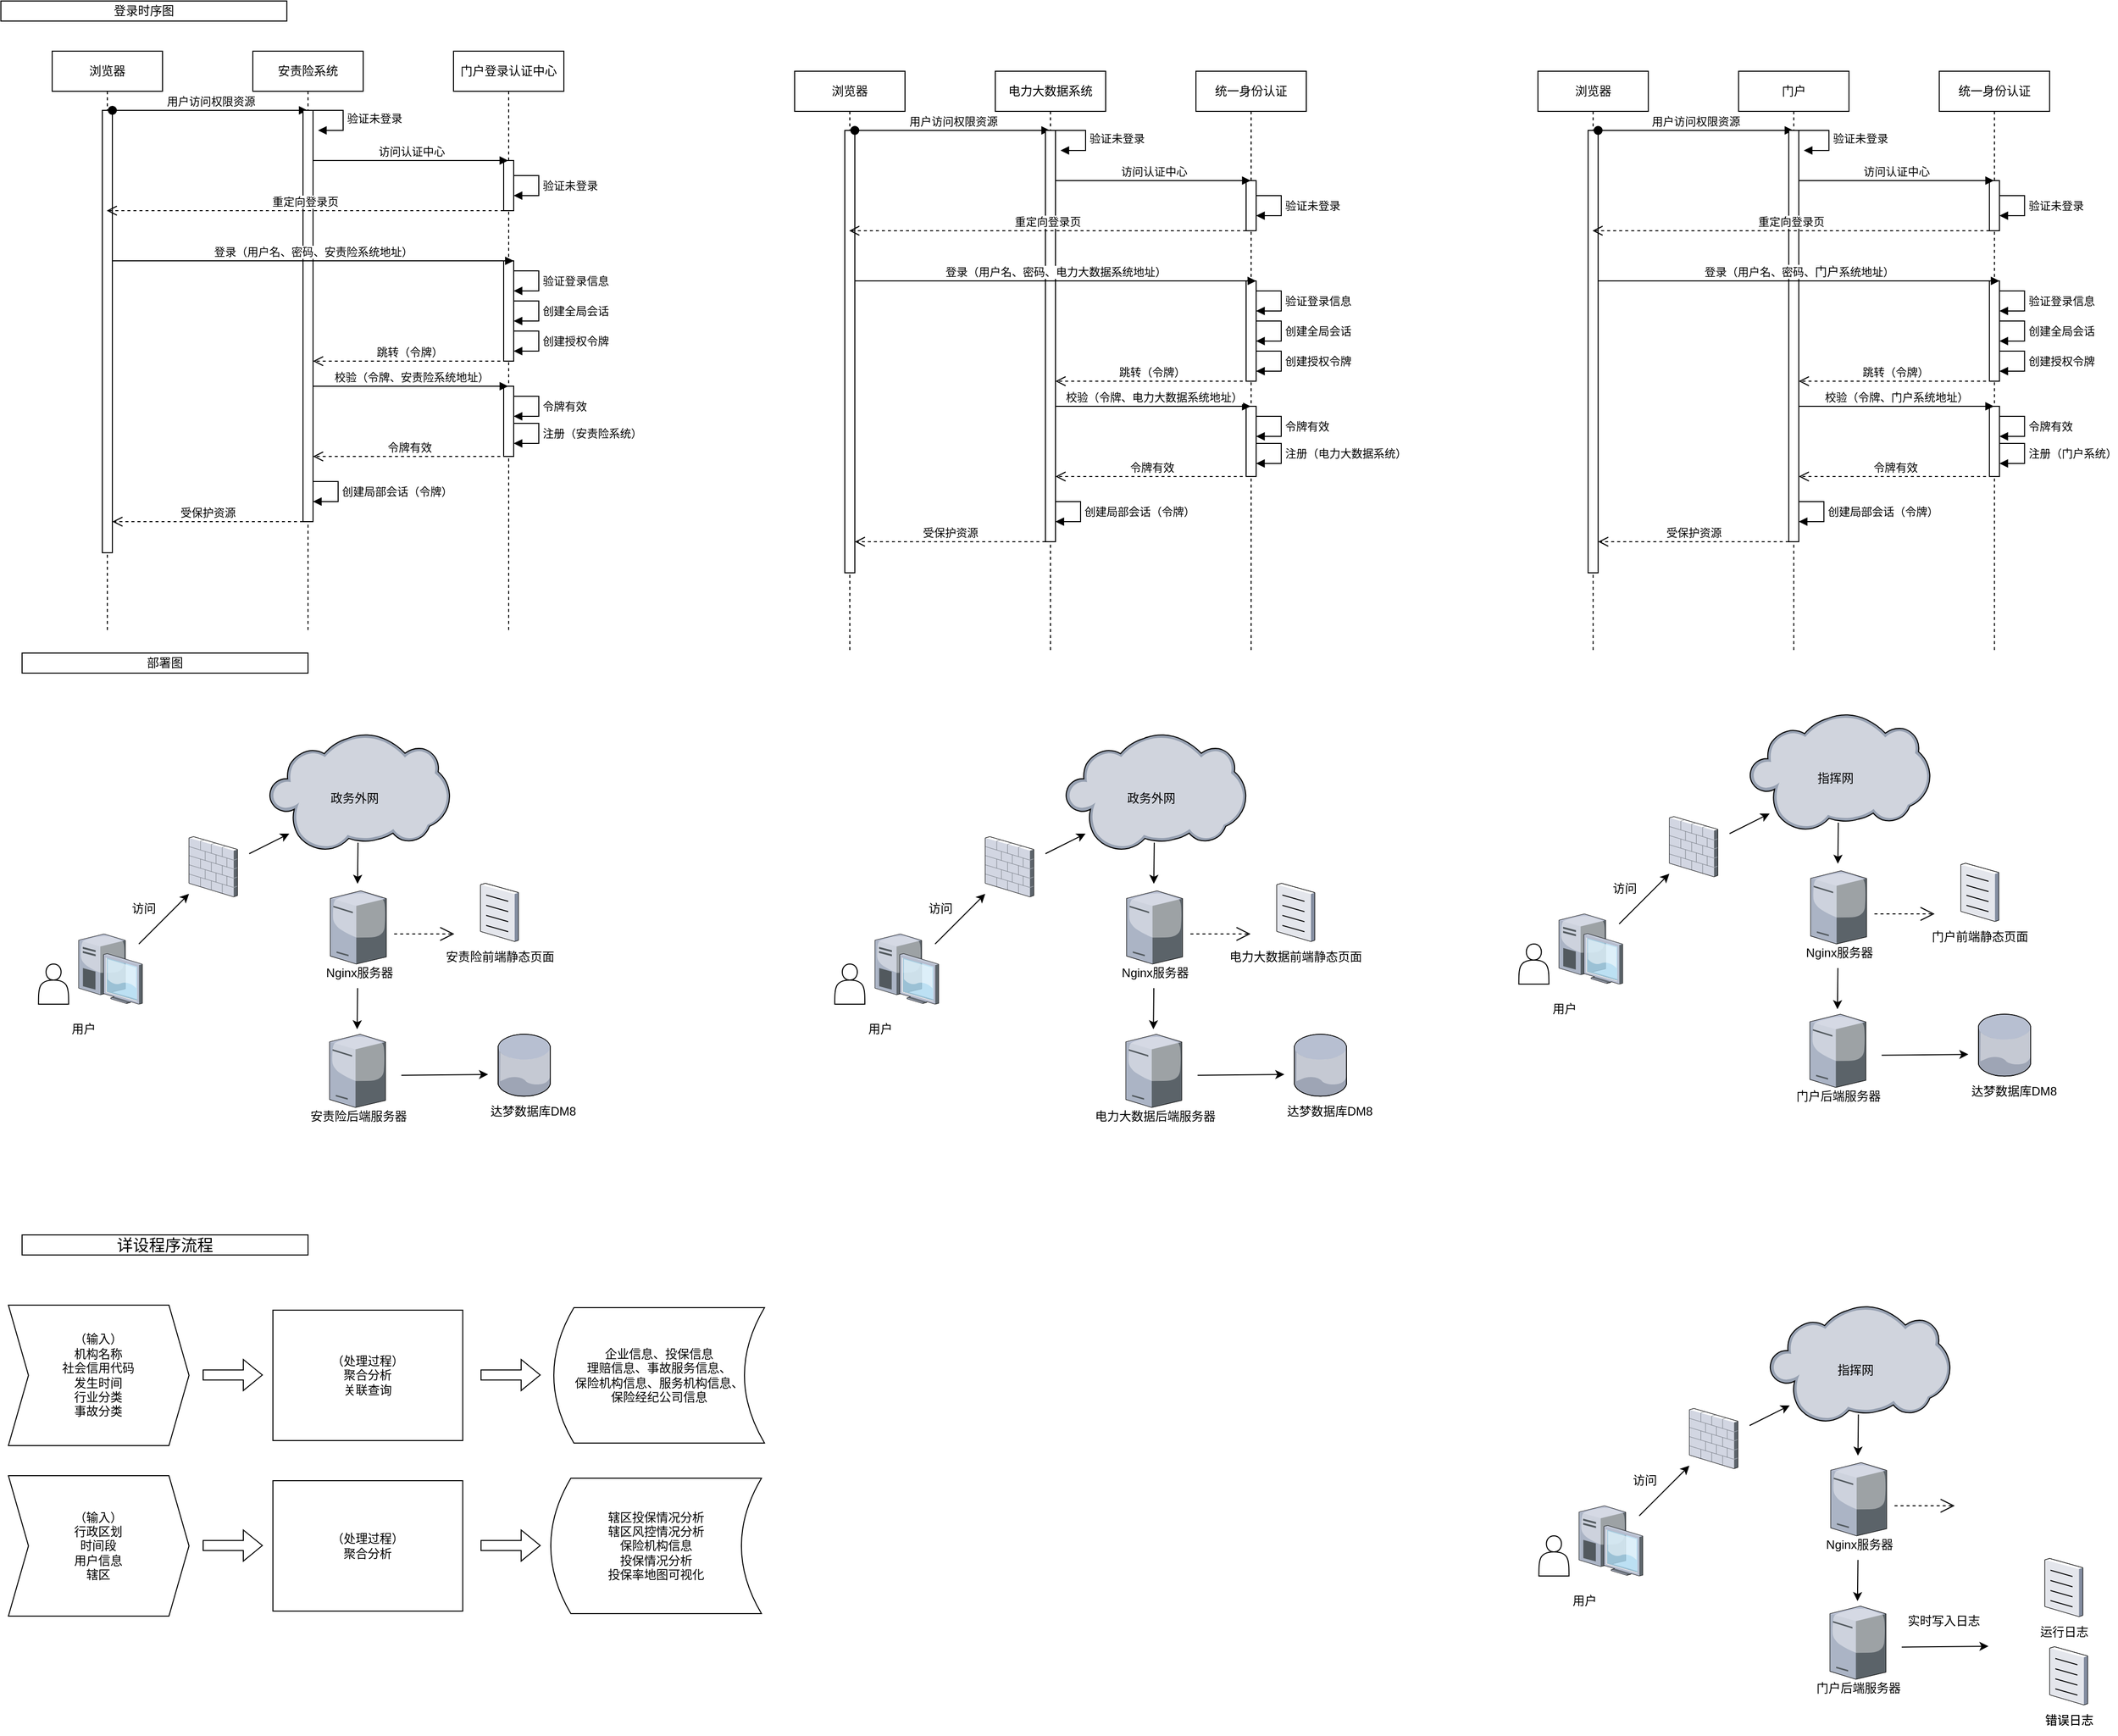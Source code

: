 <mxfile version="20.3.6" type="github">
  <diagram id="iXZ8qJka1d_i8wJ6fiUk" name="第 1 页">
    <mxGraphModel dx="809" dy="458" grid="1" gridSize="10" guides="1" tooltips="1" connect="1" arrows="1" fold="1" page="1" pageScale="1" pageWidth="3300" pageHeight="2339" math="0" shadow="0">
      <root>
        <mxCell id="0" />
        <mxCell id="1" parent="0" />
        <mxCell id="jouf5e_0O64Z1K_9d5no-1" value="浏览器" style="shape=umlLifeline;perimeter=lifelinePerimeter;whiteSpace=wrap;html=1;container=1;collapsible=0;recursiveResize=0;outlineConnect=0;" parent="1" vertex="1">
          <mxGeometry x="80" y="70" width="110" height="580" as="geometry" />
        </mxCell>
        <mxCell id="jouf5e_0O64Z1K_9d5no-4" value="" style="html=1;points=[];perimeter=orthogonalPerimeter;" parent="jouf5e_0O64Z1K_9d5no-1" vertex="1">
          <mxGeometry x="50" y="59" width="10" height="441" as="geometry" />
        </mxCell>
        <mxCell id="jouf5e_0O64Z1K_9d5no-5" value="用户访问权限资源" style="html=1;verticalAlign=bottom;startArrow=oval;startFill=1;endArrow=block;startSize=8;rounded=0;" parent="jouf5e_0O64Z1K_9d5no-1" edge="1">
          <mxGeometry width="60" relative="1" as="geometry">
            <mxPoint x="60" y="59" as="sourcePoint" />
            <mxPoint x="254.5" y="59" as="targetPoint" />
          </mxGeometry>
        </mxCell>
        <mxCell id="jouf5e_0O64Z1K_9d5no-3" value="门户登录认证中心" style="shape=umlLifeline;perimeter=lifelinePerimeter;whiteSpace=wrap;html=1;container=1;collapsible=0;recursiveResize=0;outlineConnect=0;" parent="1" vertex="1">
          <mxGeometry x="480" y="70" width="110" height="580" as="geometry" />
        </mxCell>
        <mxCell id="pAan9704VEjPBcL9PNMM-5" value="" style="html=1;points=[];perimeter=orthogonalPerimeter;" parent="jouf5e_0O64Z1K_9d5no-3" vertex="1">
          <mxGeometry x="50" y="109" width="10" height="50" as="geometry" />
        </mxCell>
        <mxCell id="pAan9704VEjPBcL9PNMM-6" value="验证未登录" style="edgeStyle=orthogonalEdgeStyle;html=1;align=left;spacingLeft=2;endArrow=block;rounded=0;entryX=1;entryY=0;" parent="jouf5e_0O64Z1K_9d5no-3" edge="1">
          <mxGeometry relative="1" as="geometry">
            <mxPoint x="60" y="124" as="sourcePoint" />
            <Array as="points">
              <mxPoint x="85" y="124" />
            </Array>
            <mxPoint x="60" y="144" as="targetPoint" />
          </mxGeometry>
        </mxCell>
        <mxCell id="pAan9704VEjPBcL9PNMM-8" value="" style="html=1;points=[];perimeter=orthogonalPerimeter;" parent="jouf5e_0O64Z1K_9d5no-3" vertex="1">
          <mxGeometry x="50" y="209" width="10" height="100" as="geometry" />
        </mxCell>
        <mxCell id="pAan9704VEjPBcL9PNMM-14" value="验证登录信息" style="edgeStyle=orthogonalEdgeStyle;html=1;align=left;spacingLeft=2;endArrow=block;rounded=0;entryX=1;entryY=0;" parent="jouf5e_0O64Z1K_9d5no-3" edge="1">
          <mxGeometry relative="1" as="geometry">
            <mxPoint x="60" y="219" as="sourcePoint" />
            <Array as="points">
              <mxPoint x="85" y="219" />
            </Array>
            <mxPoint x="60" y="239" as="targetPoint" />
          </mxGeometry>
        </mxCell>
        <mxCell id="pAan9704VEjPBcL9PNMM-15" value="创建全局会话" style="edgeStyle=orthogonalEdgeStyle;html=1;align=left;spacingLeft=2;endArrow=block;rounded=0;entryX=1;entryY=0;" parent="jouf5e_0O64Z1K_9d5no-3" edge="1">
          <mxGeometry relative="1" as="geometry">
            <mxPoint x="60" y="249" as="sourcePoint" />
            <Array as="points">
              <mxPoint x="85" y="249" />
            </Array>
            <mxPoint x="60" y="269" as="targetPoint" />
          </mxGeometry>
        </mxCell>
        <mxCell id="pAan9704VEjPBcL9PNMM-16" value="创建授权令牌" style="edgeStyle=orthogonalEdgeStyle;html=1;align=left;spacingLeft=2;endArrow=block;rounded=0;entryX=1;entryY=0;" parent="jouf5e_0O64Z1K_9d5no-3" edge="1">
          <mxGeometry relative="1" as="geometry">
            <mxPoint x="60" y="279" as="sourcePoint" />
            <Array as="points">
              <mxPoint x="85" y="279" />
            </Array>
            <mxPoint x="60" y="299" as="targetPoint" />
          </mxGeometry>
        </mxCell>
        <mxCell id="pAan9704VEjPBcL9PNMM-19" value="" style="html=1;points=[];perimeter=orthogonalPerimeter;" parent="jouf5e_0O64Z1K_9d5no-3" vertex="1">
          <mxGeometry x="50" y="334" width="10" height="70" as="geometry" />
        </mxCell>
        <mxCell id="pAan9704VEjPBcL9PNMM-20" value="令牌有效" style="edgeStyle=orthogonalEdgeStyle;html=1;align=left;spacingLeft=2;endArrow=block;rounded=0;entryX=1;entryY=0;" parent="jouf5e_0O64Z1K_9d5no-3" edge="1">
          <mxGeometry relative="1" as="geometry">
            <mxPoint x="60" y="344" as="sourcePoint" />
            <Array as="points">
              <mxPoint x="85" y="344" />
            </Array>
            <mxPoint x="60" y="364" as="targetPoint" />
          </mxGeometry>
        </mxCell>
        <mxCell id="pAan9704VEjPBcL9PNMM-21" value="注册（安责险系统）" style="edgeStyle=orthogonalEdgeStyle;html=1;align=left;spacingLeft=2;endArrow=block;rounded=0;entryX=1;entryY=0;" parent="jouf5e_0O64Z1K_9d5no-3" edge="1">
          <mxGeometry relative="1" as="geometry">
            <mxPoint x="60" y="371" as="sourcePoint" />
            <Array as="points">
              <mxPoint x="85" y="371" />
            </Array>
            <mxPoint x="60" y="391" as="targetPoint" />
          </mxGeometry>
        </mxCell>
        <mxCell id="jouf5e_0O64Z1K_9d5no-2" value="安责险系统" style="shape=umlLifeline;perimeter=lifelinePerimeter;whiteSpace=wrap;html=1;container=1;collapsible=0;recursiveResize=0;outlineConnect=0;" parent="1" vertex="1">
          <mxGeometry x="280" y="70" width="110" height="580" as="geometry" />
        </mxCell>
        <mxCell id="jouf5e_0O64Z1K_9d5no-6" value="" style="html=1;points=[];perimeter=orthogonalPerimeter;" parent="jouf5e_0O64Z1K_9d5no-2" vertex="1">
          <mxGeometry x="50" y="59" width="10" height="410" as="geometry" />
        </mxCell>
        <mxCell id="pAan9704VEjPBcL9PNMM-2" value="验证未登录" style="edgeStyle=orthogonalEdgeStyle;html=1;align=left;spacingLeft=2;endArrow=block;rounded=0;entryX=1;entryY=0;" parent="jouf5e_0O64Z1K_9d5no-2" edge="1">
          <mxGeometry relative="1" as="geometry">
            <mxPoint x="60" y="59" as="sourcePoint" />
            <Array as="points">
              <mxPoint x="90" y="59" />
            </Array>
            <mxPoint x="65" y="79" as="targetPoint" />
          </mxGeometry>
        </mxCell>
        <mxCell id="pAan9704VEjPBcL9PNMM-4" value="访问认证中心" style="html=1;verticalAlign=bottom;endArrow=block;rounded=0;" parent="jouf5e_0O64Z1K_9d5no-2" edge="1">
          <mxGeometry width="80" relative="1" as="geometry">
            <mxPoint x="60" y="109" as="sourcePoint" />
            <mxPoint x="254.5" y="109" as="targetPoint" />
          </mxGeometry>
        </mxCell>
        <mxCell id="pAan9704VEjPBcL9PNMM-23" value="令牌有效" style="html=1;verticalAlign=bottom;endArrow=open;dashed=1;endSize=8;rounded=0;" parent="jouf5e_0O64Z1K_9d5no-2" edge="1">
          <mxGeometry relative="1" as="geometry">
            <mxPoint x="252.67" y="404" as="sourcePoint" />
            <mxPoint x="60" y="404" as="targetPoint" />
          </mxGeometry>
        </mxCell>
        <mxCell id="pAan9704VEjPBcL9PNMM-24" value="创建局部会话（令牌）" style="edgeStyle=orthogonalEdgeStyle;html=1;align=left;spacingLeft=2;endArrow=block;rounded=0;entryX=1;entryY=0;" parent="jouf5e_0O64Z1K_9d5no-2" edge="1">
          <mxGeometry relative="1" as="geometry">
            <mxPoint x="60" y="429" as="sourcePoint" />
            <Array as="points">
              <mxPoint x="85" y="429" />
            </Array>
            <mxPoint x="60" y="449" as="targetPoint" />
          </mxGeometry>
        </mxCell>
        <mxCell id="pAan9704VEjPBcL9PNMM-7" value="重定向登录页" style="html=1;verticalAlign=bottom;endArrow=open;dashed=1;endSize=8;rounded=0;" parent="1" edge="1">
          <mxGeometry relative="1" as="geometry">
            <mxPoint x="530" y="229" as="sourcePoint" />
            <mxPoint x="134.389" y="229" as="targetPoint" />
          </mxGeometry>
        </mxCell>
        <mxCell id="pAan9704VEjPBcL9PNMM-13" value="登录（用户名、密码、安责险系统地址）" style="html=1;verticalAlign=bottom;endArrow=block;rounded=0;" parent="1" edge="1">
          <mxGeometry width="80" relative="1" as="geometry">
            <mxPoint x="140" y="279" as="sourcePoint" />
            <mxPoint x="540" y="279" as="targetPoint" />
          </mxGeometry>
        </mxCell>
        <mxCell id="pAan9704VEjPBcL9PNMM-17" value="跳转（令牌）" style="html=1;verticalAlign=bottom;endArrow=open;dashed=1;endSize=8;rounded=0;" parent="1" edge="1">
          <mxGeometry relative="1" as="geometry">
            <mxPoint x="532.67" y="379" as="sourcePoint" />
            <mxPoint x="340" y="379" as="targetPoint" />
          </mxGeometry>
        </mxCell>
        <mxCell id="pAan9704VEjPBcL9PNMM-18" value="校验（令牌、安责险系统地址）" style="html=1;verticalAlign=bottom;endArrow=block;rounded=0;" parent="1" edge="1">
          <mxGeometry width="80" relative="1" as="geometry">
            <mxPoint x="340" y="404" as="sourcePoint" />
            <mxPoint x="534.5" y="404" as="targetPoint" />
          </mxGeometry>
        </mxCell>
        <mxCell id="pAan9704VEjPBcL9PNMM-27" value="受保护资源" style="html=1;verticalAlign=bottom;endArrow=open;dashed=1;endSize=8;rounded=0;" parent="1" edge="1">
          <mxGeometry relative="1" as="geometry">
            <mxPoint x="330" y="539" as="sourcePoint" />
            <mxPoint x="140" y="539" as="targetPoint" />
          </mxGeometry>
        </mxCell>
        <mxCell id="pAan9704VEjPBcL9PNMM-29" value="" style="shape=actor;whiteSpace=wrap;html=1;" parent="1" vertex="1">
          <mxGeometry x="66.38" y="980" width="30" height="40" as="geometry" />
        </mxCell>
        <mxCell id="pAan9704VEjPBcL9PNMM-33" value="" style="verticalLabelPosition=bottom;sketch=0;aspect=fixed;html=1;verticalAlign=top;strokeColor=none;align=center;outlineConnect=0;shape=mxgraph.citrix.cloud;" parent="1" vertex="1">
          <mxGeometry x="296.38" y="750" width="180" height="117.47" as="geometry" />
        </mxCell>
        <mxCell id="pAan9704VEjPBcL9PNMM-34" value="" style="verticalLabelPosition=bottom;sketch=0;aspect=fixed;html=1;verticalAlign=top;strokeColor=none;align=center;outlineConnect=0;shape=mxgraph.citrix.firewall;" parent="1" vertex="1">
          <mxGeometry x="216.38" y="853" width="48.39" height="60" as="geometry" />
        </mxCell>
        <mxCell id="pAan9704VEjPBcL9PNMM-36" value="" style="endArrow=classic;html=1;rounded=0;" parent="1" edge="1">
          <mxGeometry width="50" height="50" relative="1" as="geometry">
            <mxPoint x="166.38" y="960" as="sourcePoint" />
            <mxPoint x="216.38" y="910" as="targetPoint" />
          </mxGeometry>
        </mxCell>
        <mxCell id="pAan9704VEjPBcL9PNMM-38" value="" style="endArrow=classic;html=1;rounded=0;" parent="1" edge="1">
          <mxGeometry width="50" height="50" relative="1" as="geometry">
            <mxPoint x="276.38" y="870" as="sourcePoint" />
            <mxPoint x="316.38" y="850" as="targetPoint" />
          </mxGeometry>
        </mxCell>
        <mxCell id="pAan9704VEjPBcL9PNMM-39" value="访问" style="text;html=1;resizable=0;autosize=1;align=center;verticalAlign=middle;points=[];fillColor=none;strokeColor=none;rounded=0;" parent="1" vertex="1">
          <mxGeometry x="146.38" y="910" width="50" height="30" as="geometry" />
        </mxCell>
        <mxCell id="pAan9704VEjPBcL9PNMM-40" value="用户" style="text;html=1;resizable=0;autosize=1;align=center;verticalAlign=middle;points=[];fillColor=none;strokeColor=none;rounded=0;" parent="1" vertex="1">
          <mxGeometry x="86.38" y="1030" width="50" height="30" as="geometry" />
        </mxCell>
        <mxCell id="pAan9704VEjPBcL9PNMM-41" value="政务外网" style="text;html=1;resizable=0;autosize=1;align=center;verticalAlign=middle;points=[];fillColor=none;strokeColor=none;rounded=0;" parent="1" vertex="1">
          <mxGeometry x="346.38" y="800" width="70" height="30" as="geometry" />
        </mxCell>
        <mxCell id="pAan9704VEjPBcL9PNMM-42" value="" style="verticalLabelPosition=bottom;sketch=0;aspect=fixed;html=1;verticalAlign=top;strokeColor=none;align=center;outlineConnect=0;shape=mxgraph.citrix.license_server;" parent="1" vertex="1">
          <mxGeometry x="357.23" y="907" width="55.82" height="73" as="geometry" />
        </mxCell>
        <mxCell id="pAan9704VEjPBcL9PNMM-43" value="" style="verticalLabelPosition=bottom;sketch=0;aspect=fixed;html=1;verticalAlign=top;strokeColor=none;align=center;outlineConnect=0;shape=mxgraph.citrix.desktop;" parent="1" vertex="1">
          <mxGeometry x="106.38" y="950" width="63.57" height="70" as="geometry" />
        </mxCell>
        <mxCell id="pAan9704VEjPBcL9PNMM-44" value="" style="endArrow=classic;html=1;rounded=0;" parent="1" edge="1">
          <mxGeometry width="50" height="50" relative="1" as="geometry">
            <mxPoint x="384.82" y="859" as="sourcePoint" />
            <mxPoint x="384.38" y="900" as="targetPoint" />
          </mxGeometry>
        </mxCell>
        <mxCell id="pAan9704VEjPBcL9PNMM-45" value="Nginx服务器" style="text;html=1;resizable=0;autosize=1;align=center;verticalAlign=middle;points=[];fillColor=none;strokeColor=none;rounded=0;" parent="1" vertex="1">
          <mxGeometry x="340.76" y="974" width="90" height="30" as="geometry" />
        </mxCell>
        <mxCell id="pAan9704VEjPBcL9PNMM-47" value="" style="verticalLabelPosition=bottom;sketch=0;aspect=fixed;html=1;verticalAlign=top;strokeColor=none;align=center;outlineConnect=0;shape=mxgraph.citrix.license_server;" parent="1" vertex="1">
          <mxGeometry x="356.47" y="1050" width="55.82" height="73" as="geometry" />
        </mxCell>
        <mxCell id="pAan9704VEjPBcL9PNMM-48" value="安责险后端服务器" style="text;html=1;resizable=0;autosize=1;align=center;verticalAlign=middle;points=[];fillColor=none;strokeColor=none;rounded=0;" parent="1" vertex="1">
          <mxGeometry x="325" y="1117" width="120" height="30" as="geometry" />
        </mxCell>
        <mxCell id="pAan9704VEjPBcL9PNMM-49" value="" style="verticalLabelPosition=bottom;sketch=0;aspect=fixed;html=1;verticalAlign=top;strokeColor=none;align=center;outlineConnect=0;shape=mxgraph.citrix.database;" parent="1" vertex="1">
          <mxGeometry x="524.47" y="1050" width="52.5" height="61.76" as="geometry" />
        </mxCell>
        <mxCell id="pAan9704VEjPBcL9PNMM-50" value="达梦数据库DM8" style="text;html=1;resizable=0;autosize=1;align=center;verticalAlign=middle;points=[];fillColor=none;strokeColor=none;rounded=0;" parent="1" vertex="1">
          <mxGeometry x="504.47" y="1111.76" width="110" height="30" as="geometry" />
        </mxCell>
        <mxCell id="pAan9704VEjPBcL9PNMM-51" value="" style="endArrow=classic;html=1;rounded=0;" parent="1" edge="1">
          <mxGeometry width="50" height="50" relative="1" as="geometry">
            <mxPoint x="428" y="1090.88" as="sourcePoint" />
            <mxPoint x="514.47" y="1090" as="targetPoint" />
          </mxGeometry>
        </mxCell>
        <mxCell id="pAan9704VEjPBcL9PNMM-52" value="" style="verticalLabelPosition=bottom;sketch=0;aspect=fixed;html=1;verticalAlign=top;strokeColor=none;align=center;outlineConnect=0;shape=mxgraph.citrix.document;" parent="1" vertex="1">
          <mxGeometry x="506.92" y="899.5" width="37.86" height="58" as="geometry" />
        </mxCell>
        <mxCell id="pAan9704VEjPBcL9PNMM-53" value="安责险前端静态页面" style="text;html=1;resizable=0;autosize=1;align=center;verticalAlign=middle;points=[];fillColor=none;strokeColor=none;rounded=0;" parent="1" vertex="1">
          <mxGeometry x="460.85" y="957.5" width="130" height="30" as="geometry" />
        </mxCell>
        <mxCell id="pAan9704VEjPBcL9PNMM-54" value="" style="endArrow=open;endSize=12;dashed=1;html=1;rounded=0;" parent="1" edge="1">
          <mxGeometry width="160" relative="1" as="geometry">
            <mxPoint x="420.85" y="950" as="sourcePoint" />
            <mxPoint x="480.85" y="950" as="targetPoint" />
            <Array as="points">
              <mxPoint x="460.85" y="950" />
            </Array>
          </mxGeometry>
        </mxCell>
        <mxCell id="pAan9704VEjPBcL9PNMM-55" value="" style="endArrow=classic;html=1;rounded=0;" parent="1" edge="1">
          <mxGeometry width="50" height="50" relative="1" as="geometry">
            <mxPoint x="384.4" y="1004" as="sourcePoint" />
            <mxPoint x="383.96" y="1045" as="targetPoint" />
          </mxGeometry>
        </mxCell>
        <mxCell id="5VUR4jvpd3xTprFxyKOf-1" value="浏览器" style="shape=umlLifeline;perimeter=lifelinePerimeter;whiteSpace=wrap;html=1;container=1;collapsible=0;recursiveResize=0;outlineConnect=0;" parent="1" vertex="1">
          <mxGeometry x="820" y="90" width="110" height="580" as="geometry" />
        </mxCell>
        <mxCell id="5VUR4jvpd3xTprFxyKOf-2" value="" style="html=1;points=[];perimeter=orthogonalPerimeter;" parent="5VUR4jvpd3xTprFxyKOf-1" vertex="1">
          <mxGeometry x="50" y="59" width="10" height="441" as="geometry" />
        </mxCell>
        <mxCell id="5VUR4jvpd3xTprFxyKOf-3" value="用户访问权限资源" style="html=1;verticalAlign=bottom;startArrow=oval;startFill=1;endArrow=block;startSize=8;rounded=0;" parent="5VUR4jvpd3xTprFxyKOf-1" edge="1">
          <mxGeometry width="60" relative="1" as="geometry">
            <mxPoint x="60" y="59" as="sourcePoint" />
            <mxPoint x="254.5" y="59" as="targetPoint" />
          </mxGeometry>
        </mxCell>
        <mxCell id="5VUR4jvpd3xTprFxyKOf-4" value="统一身份认证" style="shape=umlLifeline;perimeter=lifelinePerimeter;whiteSpace=wrap;html=1;container=1;collapsible=0;recursiveResize=0;outlineConnect=0;" parent="1" vertex="1">
          <mxGeometry x="1220" y="90" width="110" height="580" as="geometry" />
        </mxCell>
        <mxCell id="5VUR4jvpd3xTprFxyKOf-5" value="" style="html=1;points=[];perimeter=orthogonalPerimeter;" parent="5VUR4jvpd3xTprFxyKOf-4" vertex="1">
          <mxGeometry x="50" y="109" width="10" height="50" as="geometry" />
        </mxCell>
        <mxCell id="5VUR4jvpd3xTprFxyKOf-6" value="验证未登录" style="edgeStyle=orthogonalEdgeStyle;html=1;align=left;spacingLeft=2;endArrow=block;rounded=0;entryX=1;entryY=0;" parent="5VUR4jvpd3xTprFxyKOf-4" edge="1">
          <mxGeometry relative="1" as="geometry">
            <mxPoint x="60" y="124" as="sourcePoint" />
            <Array as="points">
              <mxPoint x="85" y="124" />
            </Array>
            <mxPoint x="60" y="144" as="targetPoint" />
          </mxGeometry>
        </mxCell>
        <mxCell id="5VUR4jvpd3xTprFxyKOf-7" value="" style="html=1;points=[];perimeter=orthogonalPerimeter;" parent="5VUR4jvpd3xTprFxyKOf-4" vertex="1">
          <mxGeometry x="50" y="209" width="10" height="100" as="geometry" />
        </mxCell>
        <mxCell id="5VUR4jvpd3xTprFxyKOf-8" value="验证登录信息" style="edgeStyle=orthogonalEdgeStyle;html=1;align=left;spacingLeft=2;endArrow=block;rounded=0;entryX=1;entryY=0;" parent="5VUR4jvpd3xTprFxyKOf-4" edge="1">
          <mxGeometry relative="1" as="geometry">
            <mxPoint x="60" y="219" as="sourcePoint" />
            <Array as="points">
              <mxPoint x="85" y="219" />
            </Array>
            <mxPoint x="60" y="239" as="targetPoint" />
          </mxGeometry>
        </mxCell>
        <mxCell id="5VUR4jvpd3xTprFxyKOf-9" value="创建全局会话" style="edgeStyle=orthogonalEdgeStyle;html=1;align=left;spacingLeft=2;endArrow=block;rounded=0;entryX=1;entryY=0;" parent="5VUR4jvpd3xTprFxyKOf-4" edge="1">
          <mxGeometry relative="1" as="geometry">
            <mxPoint x="60" y="249" as="sourcePoint" />
            <Array as="points">
              <mxPoint x="85" y="249" />
            </Array>
            <mxPoint x="60" y="269" as="targetPoint" />
          </mxGeometry>
        </mxCell>
        <mxCell id="5VUR4jvpd3xTprFxyKOf-10" value="创建授权令牌" style="edgeStyle=orthogonalEdgeStyle;html=1;align=left;spacingLeft=2;endArrow=block;rounded=0;entryX=1;entryY=0;" parent="5VUR4jvpd3xTprFxyKOf-4" edge="1">
          <mxGeometry relative="1" as="geometry">
            <mxPoint x="60" y="279" as="sourcePoint" />
            <Array as="points">
              <mxPoint x="85" y="279" />
            </Array>
            <mxPoint x="60" y="299" as="targetPoint" />
          </mxGeometry>
        </mxCell>
        <mxCell id="5VUR4jvpd3xTprFxyKOf-11" value="" style="html=1;points=[];perimeter=orthogonalPerimeter;" parent="5VUR4jvpd3xTprFxyKOf-4" vertex="1">
          <mxGeometry x="50" y="334" width="10" height="70" as="geometry" />
        </mxCell>
        <mxCell id="5VUR4jvpd3xTprFxyKOf-12" value="令牌有效" style="edgeStyle=orthogonalEdgeStyle;html=1;align=left;spacingLeft=2;endArrow=block;rounded=0;entryX=1;entryY=0;" parent="5VUR4jvpd3xTprFxyKOf-4" edge="1">
          <mxGeometry relative="1" as="geometry">
            <mxPoint x="60" y="344" as="sourcePoint" />
            <Array as="points">
              <mxPoint x="85" y="344" />
            </Array>
            <mxPoint x="60" y="364" as="targetPoint" />
          </mxGeometry>
        </mxCell>
        <mxCell id="5VUR4jvpd3xTprFxyKOf-13" value="注册（电力大数据系统）" style="edgeStyle=orthogonalEdgeStyle;html=1;align=left;spacingLeft=2;endArrow=block;rounded=0;entryX=1;entryY=0;" parent="5VUR4jvpd3xTprFxyKOf-4" edge="1">
          <mxGeometry relative="1" as="geometry">
            <mxPoint x="60" y="371" as="sourcePoint" />
            <Array as="points">
              <mxPoint x="85" y="371" />
            </Array>
            <mxPoint x="60" y="391" as="targetPoint" />
          </mxGeometry>
        </mxCell>
        <mxCell id="5VUR4jvpd3xTprFxyKOf-14" value="电力大数据系统" style="shape=umlLifeline;perimeter=lifelinePerimeter;whiteSpace=wrap;html=1;container=1;collapsible=0;recursiveResize=0;outlineConnect=0;" parent="1" vertex="1">
          <mxGeometry x="1020" y="90" width="110" height="580" as="geometry" />
        </mxCell>
        <mxCell id="5VUR4jvpd3xTprFxyKOf-15" value="" style="html=1;points=[];perimeter=orthogonalPerimeter;" parent="5VUR4jvpd3xTprFxyKOf-14" vertex="1">
          <mxGeometry x="50" y="59" width="10" height="410" as="geometry" />
        </mxCell>
        <mxCell id="5VUR4jvpd3xTprFxyKOf-16" value="验证未登录" style="edgeStyle=orthogonalEdgeStyle;html=1;align=left;spacingLeft=2;endArrow=block;rounded=0;entryX=1;entryY=0;" parent="5VUR4jvpd3xTprFxyKOf-14" edge="1">
          <mxGeometry relative="1" as="geometry">
            <mxPoint x="60" y="59" as="sourcePoint" />
            <Array as="points">
              <mxPoint x="90" y="59" />
            </Array>
            <mxPoint x="65" y="79" as="targetPoint" />
          </mxGeometry>
        </mxCell>
        <mxCell id="5VUR4jvpd3xTprFxyKOf-17" value="访问认证中心" style="html=1;verticalAlign=bottom;endArrow=block;rounded=0;" parent="5VUR4jvpd3xTprFxyKOf-14" edge="1">
          <mxGeometry width="80" relative="1" as="geometry">
            <mxPoint x="60" y="109" as="sourcePoint" />
            <mxPoint x="254.5" y="109" as="targetPoint" />
          </mxGeometry>
        </mxCell>
        <mxCell id="5VUR4jvpd3xTprFxyKOf-18" value="令牌有效" style="html=1;verticalAlign=bottom;endArrow=open;dashed=1;endSize=8;rounded=0;" parent="5VUR4jvpd3xTprFxyKOf-14" edge="1">
          <mxGeometry relative="1" as="geometry">
            <mxPoint x="252.67" y="404" as="sourcePoint" />
            <mxPoint x="60" y="404" as="targetPoint" />
          </mxGeometry>
        </mxCell>
        <mxCell id="5VUR4jvpd3xTprFxyKOf-19" value="创建局部会话（令牌）" style="edgeStyle=orthogonalEdgeStyle;html=1;align=left;spacingLeft=2;endArrow=block;rounded=0;entryX=1;entryY=0;" parent="5VUR4jvpd3xTprFxyKOf-14" edge="1">
          <mxGeometry relative="1" as="geometry">
            <mxPoint x="60" y="429" as="sourcePoint" />
            <Array as="points">
              <mxPoint x="85" y="429" />
            </Array>
            <mxPoint x="60" y="449" as="targetPoint" />
          </mxGeometry>
        </mxCell>
        <mxCell id="5VUR4jvpd3xTprFxyKOf-20" value="重定向登录页" style="html=1;verticalAlign=bottom;endArrow=open;dashed=1;endSize=8;rounded=0;" parent="1" edge="1">
          <mxGeometry relative="1" as="geometry">
            <mxPoint x="1270" y="249" as="sourcePoint" />
            <mxPoint x="874.389" y="249" as="targetPoint" />
          </mxGeometry>
        </mxCell>
        <mxCell id="5VUR4jvpd3xTprFxyKOf-21" value="登录（用户名、密码、电力大数据系统地址）" style="html=1;verticalAlign=bottom;endArrow=block;rounded=0;" parent="1" edge="1">
          <mxGeometry width="80" relative="1" as="geometry">
            <mxPoint x="880" y="299" as="sourcePoint" />
            <mxPoint x="1280" y="299" as="targetPoint" />
          </mxGeometry>
        </mxCell>
        <mxCell id="5VUR4jvpd3xTprFxyKOf-22" value="跳转（令牌）" style="html=1;verticalAlign=bottom;endArrow=open;dashed=1;endSize=8;rounded=0;" parent="1" edge="1">
          <mxGeometry relative="1" as="geometry">
            <mxPoint x="1272.67" y="399" as="sourcePoint" />
            <mxPoint x="1080" y="399" as="targetPoint" />
          </mxGeometry>
        </mxCell>
        <mxCell id="5VUR4jvpd3xTprFxyKOf-23" value="校验（令牌、电力大数据系统地址）" style="html=1;verticalAlign=bottom;endArrow=block;rounded=0;" parent="1" edge="1">
          <mxGeometry width="80" relative="1" as="geometry">
            <mxPoint x="1080" y="424" as="sourcePoint" />
            <mxPoint x="1274.5" y="424" as="targetPoint" />
          </mxGeometry>
        </mxCell>
        <mxCell id="5VUR4jvpd3xTprFxyKOf-24" value="受保护资源" style="html=1;verticalAlign=bottom;endArrow=open;dashed=1;endSize=8;rounded=0;" parent="1" edge="1">
          <mxGeometry relative="1" as="geometry">
            <mxPoint x="1070" y="559" as="sourcePoint" />
            <mxPoint x="880" y="559" as="targetPoint" />
          </mxGeometry>
        </mxCell>
        <mxCell id="5VUR4jvpd3xTprFxyKOf-25" value="" style="shape=actor;whiteSpace=wrap;html=1;" parent="1" vertex="1">
          <mxGeometry x="860" y="980" width="30" height="40" as="geometry" />
        </mxCell>
        <mxCell id="5VUR4jvpd3xTprFxyKOf-26" value="" style="verticalLabelPosition=bottom;sketch=0;aspect=fixed;html=1;verticalAlign=top;strokeColor=none;align=center;outlineConnect=0;shape=mxgraph.citrix.cloud;" parent="1" vertex="1">
          <mxGeometry x="1090" y="750" width="180" height="117.47" as="geometry" />
        </mxCell>
        <mxCell id="5VUR4jvpd3xTprFxyKOf-27" value="" style="verticalLabelPosition=bottom;sketch=0;aspect=fixed;html=1;verticalAlign=top;strokeColor=none;align=center;outlineConnect=0;shape=mxgraph.citrix.firewall;" parent="1" vertex="1">
          <mxGeometry x="1010" y="853" width="48.39" height="60" as="geometry" />
        </mxCell>
        <mxCell id="5VUR4jvpd3xTprFxyKOf-28" value="" style="endArrow=classic;html=1;rounded=0;" parent="1" edge="1">
          <mxGeometry width="50" height="50" relative="1" as="geometry">
            <mxPoint x="960.0" y="960" as="sourcePoint" />
            <mxPoint x="1010.0" y="910" as="targetPoint" />
          </mxGeometry>
        </mxCell>
        <mxCell id="5VUR4jvpd3xTprFxyKOf-29" value="" style="endArrow=classic;html=1;rounded=0;" parent="1" edge="1">
          <mxGeometry width="50" height="50" relative="1" as="geometry">
            <mxPoint x="1070" y="870" as="sourcePoint" />
            <mxPoint x="1110" y="850" as="targetPoint" />
          </mxGeometry>
        </mxCell>
        <mxCell id="5VUR4jvpd3xTprFxyKOf-30" value="访问" style="text;html=1;resizable=0;autosize=1;align=center;verticalAlign=middle;points=[];fillColor=none;strokeColor=none;rounded=0;" parent="1" vertex="1">
          <mxGeometry x="940" y="910" width="50" height="30" as="geometry" />
        </mxCell>
        <mxCell id="5VUR4jvpd3xTprFxyKOf-31" value="用户" style="text;html=1;resizable=0;autosize=1;align=center;verticalAlign=middle;points=[];fillColor=none;strokeColor=none;rounded=0;" parent="1" vertex="1">
          <mxGeometry x="880" y="1030" width="50" height="30" as="geometry" />
        </mxCell>
        <mxCell id="5VUR4jvpd3xTprFxyKOf-32" value="政务外网" style="text;html=1;resizable=0;autosize=1;align=center;verticalAlign=middle;points=[];fillColor=none;strokeColor=none;rounded=0;" parent="1" vertex="1">
          <mxGeometry x="1140" y="800" width="70" height="30" as="geometry" />
        </mxCell>
        <mxCell id="5VUR4jvpd3xTprFxyKOf-33" value="" style="verticalLabelPosition=bottom;sketch=0;aspect=fixed;html=1;verticalAlign=top;strokeColor=none;align=center;outlineConnect=0;shape=mxgraph.citrix.license_server;" parent="1" vertex="1">
          <mxGeometry x="1150.85" y="907" width="55.82" height="73" as="geometry" />
        </mxCell>
        <mxCell id="5VUR4jvpd3xTprFxyKOf-34" value="" style="verticalLabelPosition=bottom;sketch=0;aspect=fixed;html=1;verticalAlign=top;strokeColor=none;align=center;outlineConnect=0;shape=mxgraph.citrix.desktop;" parent="1" vertex="1">
          <mxGeometry x="900" y="950" width="63.57" height="70" as="geometry" />
        </mxCell>
        <mxCell id="5VUR4jvpd3xTprFxyKOf-35" value="" style="endArrow=classic;html=1;rounded=0;" parent="1" edge="1">
          <mxGeometry width="50" height="50" relative="1" as="geometry">
            <mxPoint x="1178.44" y="859" as="sourcePoint" />
            <mxPoint x="1178" y="900" as="targetPoint" />
          </mxGeometry>
        </mxCell>
        <mxCell id="5VUR4jvpd3xTprFxyKOf-36" value="Nginx服务器" style="text;html=1;resizable=0;autosize=1;align=center;verticalAlign=middle;points=[];fillColor=none;strokeColor=none;rounded=0;" parent="1" vertex="1">
          <mxGeometry x="1134.38" y="974" width="90" height="30" as="geometry" />
        </mxCell>
        <mxCell id="5VUR4jvpd3xTprFxyKOf-37" value="" style="verticalLabelPosition=bottom;sketch=0;aspect=fixed;html=1;verticalAlign=top;strokeColor=none;align=center;outlineConnect=0;shape=mxgraph.citrix.license_server;" parent="1" vertex="1">
          <mxGeometry x="1150.09" y="1050" width="55.82" height="73" as="geometry" />
        </mxCell>
        <mxCell id="5VUR4jvpd3xTprFxyKOf-38" value="电力大数据后端服务器" style="text;html=1;resizable=0;autosize=1;align=center;verticalAlign=middle;points=[];fillColor=none;strokeColor=none;rounded=0;" parent="1" vertex="1">
          <mxGeometry x="1108.62" y="1117" width="140" height="30" as="geometry" />
        </mxCell>
        <mxCell id="5VUR4jvpd3xTprFxyKOf-39" value="" style="verticalLabelPosition=bottom;sketch=0;aspect=fixed;html=1;verticalAlign=top;strokeColor=none;align=center;outlineConnect=0;shape=mxgraph.citrix.database;" parent="1" vertex="1">
          <mxGeometry x="1318.09" y="1050" width="52.5" height="61.76" as="geometry" />
        </mxCell>
        <mxCell id="5VUR4jvpd3xTprFxyKOf-40" value="达梦数据库DM8" style="text;html=1;resizable=0;autosize=1;align=center;verticalAlign=middle;points=[];fillColor=none;strokeColor=none;rounded=0;" parent="1" vertex="1">
          <mxGeometry x="1298.09" y="1111.76" width="110" height="30" as="geometry" />
        </mxCell>
        <mxCell id="5VUR4jvpd3xTprFxyKOf-41" value="" style="endArrow=classic;html=1;rounded=0;" parent="1" edge="1">
          <mxGeometry width="50" height="50" relative="1" as="geometry">
            <mxPoint x="1221.62" y="1090.88" as="sourcePoint" />
            <mxPoint x="1308.09" y="1090" as="targetPoint" />
          </mxGeometry>
        </mxCell>
        <mxCell id="5VUR4jvpd3xTprFxyKOf-42" value="" style="verticalLabelPosition=bottom;sketch=0;aspect=fixed;html=1;verticalAlign=top;strokeColor=none;align=center;outlineConnect=0;shape=mxgraph.citrix.document;" parent="1" vertex="1">
          <mxGeometry x="1300.54" y="899.5" width="37.86" height="58" as="geometry" />
        </mxCell>
        <mxCell id="5VUR4jvpd3xTprFxyKOf-43" value="电力大数据前端静态页面" style="text;html=1;resizable=0;autosize=1;align=center;verticalAlign=middle;points=[];fillColor=none;strokeColor=none;rounded=0;" parent="1" vertex="1">
          <mxGeometry x="1239.47" y="957.5" width="160" height="30" as="geometry" />
        </mxCell>
        <mxCell id="5VUR4jvpd3xTprFxyKOf-44" value="" style="endArrow=open;endSize=12;dashed=1;html=1;rounded=0;" parent="1" edge="1">
          <mxGeometry width="160" relative="1" as="geometry">
            <mxPoint x="1214.47" y="950" as="sourcePoint" />
            <mxPoint x="1274.47" y="950" as="targetPoint" />
            <Array as="points">
              <mxPoint x="1254.47" y="950" />
            </Array>
          </mxGeometry>
        </mxCell>
        <mxCell id="5VUR4jvpd3xTprFxyKOf-45" value="" style="endArrow=classic;html=1;rounded=0;" parent="1" edge="1">
          <mxGeometry width="50" height="50" relative="1" as="geometry">
            <mxPoint x="1178.02" y="1004" as="sourcePoint" />
            <mxPoint x="1177.58" y="1045" as="targetPoint" />
          </mxGeometry>
        </mxCell>
        <mxCell id="5VUR4jvpd3xTprFxyKOf-47" value="（处理过程）&lt;br&gt;聚合分析&lt;br&gt;关联查询" style="rounded=0;whiteSpace=wrap;html=1;" parent="1" vertex="1">
          <mxGeometry x="300" y="1325" width="189.24" height="130" as="geometry" />
        </mxCell>
        <mxCell id="5VUR4jvpd3xTprFxyKOf-48" value="（输入）&lt;br&gt;机构名称&lt;br&gt;社会信用代码&lt;br&gt;发生时间&lt;br&gt;行业分类&lt;br&gt;事故分类" style="shape=step;perimeter=stepPerimeter;whiteSpace=wrap;html=1;fixedSize=1;" parent="1" vertex="1">
          <mxGeometry x="36.38" y="1320" width="180" height="140" as="geometry" />
        </mxCell>
        <mxCell id="5VUR4jvpd3xTprFxyKOf-49" value="" style="shape=flexArrow;endArrow=classic;html=1;rounded=0;" parent="1" edge="1">
          <mxGeometry width="50" height="50" relative="1" as="geometry">
            <mxPoint x="506.92" y="1389.66" as="sourcePoint" />
            <mxPoint x="566.92" y="1389.66" as="targetPoint" />
          </mxGeometry>
        </mxCell>
        <mxCell id="5VUR4jvpd3xTprFxyKOf-50" value="企业信息、投保信息&lt;br&gt;理赔信息、事故服务信息、&lt;br&gt;保险机构信息、服务机构信息、&lt;br&gt;保险经纪公司信息" style="shape=dataStorage;whiteSpace=wrap;html=1;fixedSize=1;" parent="1" vertex="1">
          <mxGeometry x="580" y="1322.5" width="210" height="135" as="geometry" />
        </mxCell>
        <mxCell id="GnOXL0nsnhSy4p_M0rOt-2" value="" style="shape=flexArrow;endArrow=classic;html=1;rounded=0;" parent="1" edge="1">
          <mxGeometry width="50" height="50" relative="1" as="geometry">
            <mxPoint x="230.0" y="1389.66" as="sourcePoint" />
            <mxPoint x="290.0" y="1389.66" as="targetPoint" />
          </mxGeometry>
        </mxCell>
        <mxCell id="GnOXL0nsnhSy4p_M0rOt-3" value="&lt;span style=&quot;font-size:12.0pt;line-height:150%;&lt;br/&gt;font-family:宋体;mso-ascii-font-family:&amp;quot;Times New Roman&amp;quot;;mso-hansi-font-family:&lt;br/&gt;&amp;quot;Times New Roman&amp;quot;;mso-bidi-font-family:&amp;quot;Times New Roman&amp;quot;;mso-font-kerning:1.0pt;&lt;br/&gt;mso-ansi-language:EN-US;mso-fareast-language:ZH-CN;mso-bidi-language:AR-SA&quot;&gt;详设程序流程&lt;/span&gt;" style="rounded=0;whiteSpace=wrap;html=1;" parent="1" vertex="1">
          <mxGeometry x="50" y="1250" width="285" height="20" as="geometry" />
        </mxCell>
        <mxCell id="GnOXL0nsnhSy4p_M0rOt-4" value="&lt;span&gt;部署图&lt;/span&gt;" style="rounded=0;whiteSpace=wrap;html=1;" parent="1" vertex="1">
          <mxGeometry x="50" y="670" width="285" height="20" as="geometry" />
        </mxCell>
        <mxCell id="GnOXL0nsnhSy4p_M0rOt-5" value="登录时序图" style="rounded=0;whiteSpace=wrap;html=1;" parent="1" vertex="1">
          <mxGeometry x="28.88" y="20" width="285" height="20" as="geometry" />
        </mxCell>
        <mxCell id="GnOXL0nsnhSy4p_M0rOt-6" value="（处理过程）&lt;br&gt;聚合分析" style="rounded=0;whiteSpace=wrap;html=1;" parent="1" vertex="1">
          <mxGeometry x="300" y="1495" width="189.24" height="130" as="geometry" />
        </mxCell>
        <mxCell id="GnOXL0nsnhSy4p_M0rOt-7" value="（输入）&lt;br&gt;行政区划&lt;br&gt;时间段&lt;br&gt;用户信息&lt;br&gt;辖区" style="shape=step;perimeter=stepPerimeter;whiteSpace=wrap;html=1;fixedSize=1;" parent="1" vertex="1">
          <mxGeometry x="36.38" y="1490" width="180" height="140" as="geometry" />
        </mxCell>
        <mxCell id="GnOXL0nsnhSy4p_M0rOt-8" value="" style="shape=flexArrow;endArrow=classic;html=1;rounded=0;" parent="1" edge="1">
          <mxGeometry width="50" height="50" relative="1" as="geometry">
            <mxPoint x="506.92" y="1559.66" as="sourcePoint" />
            <mxPoint x="566.92" y="1559.66" as="targetPoint" />
          </mxGeometry>
        </mxCell>
        <mxCell id="GnOXL0nsnhSy4p_M0rOt-9" value="辖区投保情况分析&lt;br&gt;辖区风控情况分析&lt;br&gt;保险机构信息&lt;br&gt;投保情况分析&lt;br&gt;投保率地图可视化" style="shape=dataStorage;whiteSpace=wrap;html=1;fixedSize=1;" parent="1" vertex="1">
          <mxGeometry x="576.97" y="1492.5" width="210" height="135" as="geometry" />
        </mxCell>
        <mxCell id="GnOXL0nsnhSy4p_M0rOt-10" value="" style="shape=flexArrow;endArrow=classic;html=1;rounded=0;" parent="1" edge="1">
          <mxGeometry width="50" height="50" relative="1" as="geometry">
            <mxPoint x="230.0" y="1559.66" as="sourcePoint" />
            <mxPoint x="290" y="1559.66" as="targetPoint" />
          </mxGeometry>
        </mxCell>
        <mxCell id="pzzw7nvtaeHo-amtORk9-1" value="" style="shape=actor;whiteSpace=wrap;html=1;" vertex="1" parent="1">
          <mxGeometry x="1541.8" y="960" width="30" height="40" as="geometry" />
        </mxCell>
        <mxCell id="pzzw7nvtaeHo-amtORk9-2" value="" style="verticalLabelPosition=bottom;sketch=0;aspect=fixed;html=1;verticalAlign=top;strokeColor=none;align=center;outlineConnect=0;shape=mxgraph.citrix.cloud;" vertex="1" parent="1">
          <mxGeometry x="1771.8" y="730" width="180" height="117.47" as="geometry" />
        </mxCell>
        <mxCell id="pzzw7nvtaeHo-amtORk9-3" value="" style="verticalLabelPosition=bottom;sketch=0;aspect=fixed;html=1;verticalAlign=top;strokeColor=none;align=center;outlineConnect=0;shape=mxgraph.citrix.firewall;" vertex="1" parent="1">
          <mxGeometry x="1691.8" y="833" width="48.39" height="60" as="geometry" />
        </mxCell>
        <mxCell id="pzzw7nvtaeHo-amtORk9-4" value="" style="endArrow=classic;html=1;rounded=0;" edge="1" parent="1">
          <mxGeometry width="50" height="50" relative="1" as="geometry">
            <mxPoint x="1641.8" y="940" as="sourcePoint" />
            <mxPoint x="1691.8" y="890" as="targetPoint" />
          </mxGeometry>
        </mxCell>
        <mxCell id="pzzw7nvtaeHo-amtORk9-5" value="" style="endArrow=classic;html=1;rounded=0;" edge="1" parent="1">
          <mxGeometry width="50" height="50" relative="1" as="geometry">
            <mxPoint x="1751.8" y="850" as="sourcePoint" />
            <mxPoint x="1791.8" y="830" as="targetPoint" />
          </mxGeometry>
        </mxCell>
        <mxCell id="pzzw7nvtaeHo-amtORk9-6" value="访问" style="text;html=1;resizable=0;autosize=1;align=center;verticalAlign=middle;points=[];fillColor=none;strokeColor=none;rounded=0;" vertex="1" parent="1">
          <mxGeometry x="1621.8" y="890" width="50" height="30" as="geometry" />
        </mxCell>
        <mxCell id="pzzw7nvtaeHo-amtORk9-7" value="用户" style="text;html=1;resizable=0;autosize=1;align=center;verticalAlign=middle;points=[];fillColor=none;strokeColor=none;rounded=0;" vertex="1" parent="1">
          <mxGeometry x="1561.8" y="1010" width="50" height="30" as="geometry" />
        </mxCell>
        <mxCell id="pzzw7nvtaeHo-amtORk9-8" value="指挥网" style="text;html=1;resizable=0;autosize=1;align=center;verticalAlign=middle;points=[];fillColor=none;strokeColor=none;rounded=0;" vertex="1" parent="1">
          <mxGeometry x="1826.8" y="780" width="60" height="30" as="geometry" />
        </mxCell>
        <mxCell id="pzzw7nvtaeHo-amtORk9-9" value="" style="verticalLabelPosition=bottom;sketch=0;aspect=fixed;html=1;verticalAlign=top;strokeColor=none;align=center;outlineConnect=0;shape=mxgraph.citrix.license_server;" vertex="1" parent="1">
          <mxGeometry x="1832.65" y="887" width="55.82" height="73" as="geometry" />
        </mxCell>
        <mxCell id="pzzw7nvtaeHo-amtORk9-10" value="" style="verticalLabelPosition=bottom;sketch=0;aspect=fixed;html=1;verticalAlign=top;strokeColor=none;align=center;outlineConnect=0;shape=mxgraph.citrix.desktop;" vertex="1" parent="1">
          <mxGeometry x="1581.8" y="930" width="63.57" height="70" as="geometry" />
        </mxCell>
        <mxCell id="pzzw7nvtaeHo-amtORk9-11" value="" style="endArrow=classic;html=1;rounded=0;" edge="1" parent="1">
          <mxGeometry width="50" height="50" relative="1" as="geometry">
            <mxPoint x="1860.24" y="839" as="sourcePoint" />
            <mxPoint x="1859.8" y="880" as="targetPoint" />
          </mxGeometry>
        </mxCell>
        <mxCell id="pzzw7nvtaeHo-amtORk9-12" value="Nginx服务器" style="text;html=1;resizable=0;autosize=1;align=center;verticalAlign=middle;points=[];fillColor=none;strokeColor=none;rounded=0;" vertex="1" parent="1">
          <mxGeometry x="1816.18" y="954" width="90" height="30" as="geometry" />
        </mxCell>
        <mxCell id="pzzw7nvtaeHo-amtORk9-13" value="" style="verticalLabelPosition=bottom;sketch=0;aspect=fixed;html=1;verticalAlign=top;strokeColor=none;align=center;outlineConnect=0;shape=mxgraph.citrix.license_server;" vertex="1" parent="1">
          <mxGeometry x="1831.89" y="1030" width="55.82" height="73" as="geometry" />
        </mxCell>
        <mxCell id="pzzw7nvtaeHo-amtORk9-14" value="门户后端服务器" style="text;html=1;resizable=0;autosize=1;align=center;verticalAlign=middle;points=[];fillColor=none;strokeColor=none;rounded=0;" vertex="1" parent="1">
          <mxGeometry x="1805.42" y="1097" width="110" height="30" as="geometry" />
        </mxCell>
        <mxCell id="pzzw7nvtaeHo-amtORk9-15" value="" style="verticalLabelPosition=bottom;sketch=0;aspect=fixed;html=1;verticalAlign=top;strokeColor=none;align=center;outlineConnect=0;shape=mxgraph.citrix.database;" vertex="1" parent="1">
          <mxGeometry x="1999.89" y="1030" width="52.5" height="61.76" as="geometry" />
        </mxCell>
        <mxCell id="pzzw7nvtaeHo-amtORk9-16" value="达梦数据库DM8" style="text;html=1;resizable=0;autosize=1;align=center;verticalAlign=middle;points=[];fillColor=none;strokeColor=none;rounded=0;" vertex="1" parent="1">
          <mxGeometry x="1979.89" y="1091.76" width="110" height="30" as="geometry" />
        </mxCell>
        <mxCell id="pzzw7nvtaeHo-amtORk9-17" value="" style="endArrow=classic;html=1;rounded=0;" edge="1" parent="1">
          <mxGeometry width="50" height="50" relative="1" as="geometry">
            <mxPoint x="1903.42" y="1070.88" as="sourcePoint" />
            <mxPoint x="1989.89" y="1070" as="targetPoint" />
          </mxGeometry>
        </mxCell>
        <mxCell id="pzzw7nvtaeHo-amtORk9-18" value="" style="verticalLabelPosition=bottom;sketch=0;aspect=fixed;html=1;verticalAlign=top;strokeColor=none;align=center;outlineConnect=0;shape=mxgraph.citrix.document;" vertex="1" parent="1">
          <mxGeometry x="1982.34" y="879.5" width="37.86" height="58" as="geometry" />
        </mxCell>
        <mxCell id="pzzw7nvtaeHo-amtORk9-19" value="门户前端静态页面" style="text;html=1;resizable=0;autosize=1;align=center;verticalAlign=middle;points=[];fillColor=none;strokeColor=none;rounded=0;" vertex="1" parent="1">
          <mxGeometry x="1941.27" y="937.5" width="120" height="30" as="geometry" />
        </mxCell>
        <mxCell id="pzzw7nvtaeHo-amtORk9-20" value="" style="endArrow=open;endSize=12;dashed=1;html=1;rounded=0;" edge="1" parent="1">
          <mxGeometry width="160" relative="1" as="geometry">
            <mxPoint x="1896.27" y="930" as="sourcePoint" />
            <mxPoint x="1956.27" y="930" as="targetPoint" />
            <Array as="points">
              <mxPoint x="1936.27" y="930" />
            </Array>
          </mxGeometry>
        </mxCell>
        <mxCell id="pzzw7nvtaeHo-amtORk9-21" value="" style="endArrow=classic;html=1;rounded=0;" edge="1" parent="1">
          <mxGeometry width="50" height="50" relative="1" as="geometry">
            <mxPoint x="1859.82" y="984" as="sourcePoint" />
            <mxPoint x="1859.38" y="1025" as="targetPoint" />
          </mxGeometry>
        </mxCell>
        <mxCell id="pzzw7nvtaeHo-amtORk9-46" value="浏览器" style="shape=umlLifeline;perimeter=lifelinePerimeter;whiteSpace=wrap;html=1;container=1;collapsible=0;recursiveResize=0;outlineConnect=0;" vertex="1" parent="1">
          <mxGeometry x="1560.85" y="90" width="110" height="580" as="geometry" />
        </mxCell>
        <mxCell id="pzzw7nvtaeHo-amtORk9-47" value="" style="html=1;points=[];perimeter=orthogonalPerimeter;" vertex="1" parent="pzzw7nvtaeHo-amtORk9-46">
          <mxGeometry x="50" y="59" width="10" height="441" as="geometry" />
        </mxCell>
        <mxCell id="pzzw7nvtaeHo-amtORk9-48" value="用户访问权限资源" style="html=1;verticalAlign=bottom;startArrow=oval;startFill=1;endArrow=block;startSize=8;rounded=0;" edge="1" parent="pzzw7nvtaeHo-amtORk9-46">
          <mxGeometry width="60" relative="1" as="geometry">
            <mxPoint x="60" y="59" as="sourcePoint" />
            <mxPoint x="254.5" y="59" as="targetPoint" />
          </mxGeometry>
        </mxCell>
        <mxCell id="pzzw7nvtaeHo-amtORk9-49" value="统一身份认证" style="shape=umlLifeline;perimeter=lifelinePerimeter;whiteSpace=wrap;html=1;container=1;collapsible=0;recursiveResize=0;outlineConnect=0;" vertex="1" parent="1">
          <mxGeometry x="1960.85" y="90" width="110" height="580" as="geometry" />
        </mxCell>
        <mxCell id="pzzw7nvtaeHo-amtORk9-50" value="" style="html=1;points=[];perimeter=orthogonalPerimeter;" vertex="1" parent="pzzw7nvtaeHo-amtORk9-49">
          <mxGeometry x="50" y="109" width="10" height="50" as="geometry" />
        </mxCell>
        <mxCell id="pzzw7nvtaeHo-amtORk9-51" value="验证未登录" style="edgeStyle=orthogonalEdgeStyle;html=1;align=left;spacingLeft=2;endArrow=block;rounded=0;entryX=1;entryY=0;" edge="1" parent="pzzw7nvtaeHo-amtORk9-49">
          <mxGeometry relative="1" as="geometry">
            <mxPoint x="60" y="124" as="sourcePoint" />
            <Array as="points">
              <mxPoint x="85" y="124" />
            </Array>
            <mxPoint x="60" y="144" as="targetPoint" />
          </mxGeometry>
        </mxCell>
        <mxCell id="pzzw7nvtaeHo-amtORk9-52" value="" style="html=1;points=[];perimeter=orthogonalPerimeter;" vertex="1" parent="pzzw7nvtaeHo-amtORk9-49">
          <mxGeometry x="50" y="209" width="10" height="100" as="geometry" />
        </mxCell>
        <mxCell id="pzzw7nvtaeHo-amtORk9-53" value="验证登录信息" style="edgeStyle=orthogonalEdgeStyle;html=1;align=left;spacingLeft=2;endArrow=block;rounded=0;entryX=1;entryY=0;" edge="1" parent="pzzw7nvtaeHo-amtORk9-49">
          <mxGeometry relative="1" as="geometry">
            <mxPoint x="60" y="219" as="sourcePoint" />
            <Array as="points">
              <mxPoint x="85" y="219" />
            </Array>
            <mxPoint x="60" y="239" as="targetPoint" />
          </mxGeometry>
        </mxCell>
        <mxCell id="pzzw7nvtaeHo-amtORk9-54" value="创建全局会话" style="edgeStyle=orthogonalEdgeStyle;html=1;align=left;spacingLeft=2;endArrow=block;rounded=0;entryX=1;entryY=0;" edge="1" parent="pzzw7nvtaeHo-amtORk9-49">
          <mxGeometry relative="1" as="geometry">
            <mxPoint x="60" y="249" as="sourcePoint" />
            <Array as="points">
              <mxPoint x="85" y="249" />
            </Array>
            <mxPoint x="60" y="269" as="targetPoint" />
          </mxGeometry>
        </mxCell>
        <mxCell id="pzzw7nvtaeHo-amtORk9-55" value="创建授权令牌" style="edgeStyle=orthogonalEdgeStyle;html=1;align=left;spacingLeft=2;endArrow=block;rounded=0;entryX=1;entryY=0;" edge="1" parent="pzzw7nvtaeHo-amtORk9-49">
          <mxGeometry relative="1" as="geometry">
            <mxPoint x="60" y="279" as="sourcePoint" />
            <Array as="points">
              <mxPoint x="85" y="279" />
            </Array>
            <mxPoint x="60" y="299" as="targetPoint" />
          </mxGeometry>
        </mxCell>
        <mxCell id="pzzw7nvtaeHo-amtORk9-56" value="" style="html=1;points=[];perimeter=orthogonalPerimeter;" vertex="1" parent="pzzw7nvtaeHo-amtORk9-49">
          <mxGeometry x="50" y="334" width="10" height="70" as="geometry" />
        </mxCell>
        <mxCell id="pzzw7nvtaeHo-amtORk9-57" value="令牌有效" style="edgeStyle=orthogonalEdgeStyle;html=1;align=left;spacingLeft=2;endArrow=block;rounded=0;entryX=1;entryY=0;" edge="1" parent="pzzw7nvtaeHo-amtORk9-49">
          <mxGeometry relative="1" as="geometry">
            <mxPoint x="60" y="344" as="sourcePoint" />
            <Array as="points">
              <mxPoint x="85" y="344" />
            </Array>
            <mxPoint x="60" y="364" as="targetPoint" />
          </mxGeometry>
        </mxCell>
        <mxCell id="pzzw7nvtaeHo-amtORk9-58" value="注册（门户系统）" style="edgeStyle=orthogonalEdgeStyle;html=1;align=left;spacingLeft=2;endArrow=block;rounded=0;entryX=1;entryY=0;" edge="1" parent="pzzw7nvtaeHo-amtORk9-49">
          <mxGeometry relative="1" as="geometry">
            <mxPoint x="60" y="371" as="sourcePoint" />
            <Array as="points">
              <mxPoint x="85" y="371" />
            </Array>
            <mxPoint x="60" y="391" as="targetPoint" />
          </mxGeometry>
        </mxCell>
        <mxCell id="pzzw7nvtaeHo-amtORk9-59" value="门户" style="shape=umlLifeline;perimeter=lifelinePerimeter;whiteSpace=wrap;html=1;container=1;collapsible=0;recursiveResize=0;outlineConnect=0;" vertex="1" parent="1">
          <mxGeometry x="1760.85" y="90" width="110" height="580" as="geometry" />
        </mxCell>
        <mxCell id="pzzw7nvtaeHo-amtORk9-60" value="" style="html=1;points=[];perimeter=orthogonalPerimeter;" vertex="1" parent="pzzw7nvtaeHo-amtORk9-59">
          <mxGeometry x="50" y="59" width="10" height="410" as="geometry" />
        </mxCell>
        <mxCell id="pzzw7nvtaeHo-amtORk9-61" value="验证未登录" style="edgeStyle=orthogonalEdgeStyle;html=1;align=left;spacingLeft=2;endArrow=block;rounded=0;entryX=1;entryY=0;" edge="1" parent="pzzw7nvtaeHo-amtORk9-59">
          <mxGeometry relative="1" as="geometry">
            <mxPoint x="60" y="59" as="sourcePoint" />
            <Array as="points">
              <mxPoint x="90" y="59" />
            </Array>
            <mxPoint x="65" y="79" as="targetPoint" />
          </mxGeometry>
        </mxCell>
        <mxCell id="pzzw7nvtaeHo-amtORk9-62" value="访问认证中心" style="html=1;verticalAlign=bottom;endArrow=block;rounded=0;" edge="1" parent="pzzw7nvtaeHo-amtORk9-59">
          <mxGeometry width="80" relative="1" as="geometry">
            <mxPoint x="60" y="109" as="sourcePoint" />
            <mxPoint x="254.5" y="109" as="targetPoint" />
          </mxGeometry>
        </mxCell>
        <mxCell id="pzzw7nvtaeHo-amtORk9-63" value="令牌有效" style="html=1;verticalAlign=bottom;endArrow=open;dashed=1;endSize=8;rounded=0;" edge="1" parent="pzzw7nvtaeHo-amtORk9-59">
          <mxGeometry relative="1" as="geometry">
            <mxPoint x="252.67" y="404" as="sourcePoint" />
            <mxPoint x="60" y="404" as="targetPoint" />
          </mxGeometry>
        </mxCell>
        <mxCell id="pzzw7nvtaeHo-amtORk9-64" value="创建局部会话（令牌）" style="edgeStyle=orthogonalEdgeStyle;html=1;align=left;spacingLeft=2;endArrow=block;rounded=0;entryX=1;entryY=0;" edge="1" parent="pzzw7nvtaeHo-amtORk9-59">
          <mxGeometry relative="1" as="geometry">
            <mxPoint x="60" y="429" as="sourcePoint" />
            <Array as="points">
              <mxPoint x="85" y="429" />
            </Array>
            <mxPoint x="60" y="449" as="targetPoint" />
          </mxGeometry>
        </mxCell>
        <mxCell id="pzzw7nvtaeHo-amtORk9-65" value="重定向登录页" style="html=1;verticalAlign=bottom;endArrow=open;dashed=1;endSize=8;rounded=0;" edge="1" parent="1">
          <mxGeometry relative="1" as="geometry">
            <mxPoint x="2010.85" y="249" as="sourcePoint" />
            <mxPoint x="1615.239" y="249" as="targetPoint" />
          </mxGeometry>
        </mxCell>
        <mxCell id="pzzw7nvtaeHo-amtORk9-66" value="登录（用户名、密码、&lt;span style=&quot;font-size: 12px; background-color: rgb(248, 249, 250);&quot;&gt;门户&lt;/span&gt;系统地址）" style="html=1;verticalAlign=bottom;endArrow=block;rounded=0;" edge="1" parent="1">
          <mxGeometry width="80" relative="1" as="geometry">
            <mxPoint x="1620.85" y="299" as="sourcePoint" />
            <mxPoint x="2020.85" y="299" as="targetPoint" />
          </mxGeometry>
        </mxCell>
        <mxCell id="pzzw7nvtaeHo-amtORk9-67" value="跳转（令牌）" style="html=1;verticalAlign=bottom;endArrow=open;dashed=1;endSize=8;rounded=0;" edge="1" parent="1">
          <mxGeometry relative="1" as="geometry">
            <mxPoint x="2013.52" y="399" as="sourcePoint" />
            <mxPoint x="1820.85" y="399" as="targetPoint" />
          </mxGeometry>
        </mxCell>
        <mxCell id="pzzw7nvtaeHo-amtORk9-68" value="校验（令牌、门户系统地址）" style="html=1;verticalAlign=bottom;endArrow=block;rounded=0;" edge="1" parent="1">
          <mxGeometry width="80" relative="1" as="geometry">
            <mxPoint x="1820.85" y="424" as="sourcePoint" />
            <mxPoint x="2015.35" y="424" as="targetPoint" />
          </mxGeometry>
        </mxCell>
        <mxCell id="pzzw7nvtaeHo-amtORk9-69" value="受保护资源" style="html=1;verticalAlign=bottom;endArrow=open;dashed=1;endSize=8;rounded=0;" edge="1" parent="1">
          <mxGeometry relative="1" as="geometry">
            <mxPoint x="1810.85" y="559" as="sourcePoint" />
            <mxPoint x="1620.85" y="559" as="targetPoint" />
          </mxGeometry>
        </mxCell>
        <mxCell id="pzzw7nvtaeHo-amtORk9-91" value="" style="shape=actor;whiteSpace=wrap;html=1;" vertex="1" parent="1">
          <mxGeometry x="1561.8" y="1550" width="30" height="40" as="geometry" />
        </mxCell>
        <mxCell id="pzzw7nvtaeHo-amtORk9-92" value="" style="verticalLabelPosition=bottom;sketch=0;aspect=fixed;html=1;verticalAlign=top;strokeColor=none;align=center;outlineConnect=0;shape=mxgraph.citrix.cloud;" vertex="1" parent="1">
          <mxGeometry x="1791.8" y="1320" width="180" height="117.47" as="geometry" />
        </mxCell>
        <mxCell id="pzzw7nvtaeHo-amtORk9-93" value="" style="verticalLabelPosition=bottom;sketch=0;aspect=fixed;html=1;verticalAlign=top;strokeColor=none;align=center;outlineConnect=0;shape=mxgraph.citrix.firewall;" vertex="1" parent="1">
          <mxGeometry x="1711.8" y="1423" width="48.39" height="60" as="geometry" />
        </mxCell>
        <mxCell id="pzzw7nvtaeHo-amtORk9-94" value="" style="endArrow=classic;html=1;rounded=0;" edge="1" parent="1">
          <mxGeometry width="50" height="50" relative="1" as="geometry">
            <mxPoint x="1661.8" y="1530" as="sourcePoint" />
            <mxPoint x="1711.8" y="1480" as="targetPoint" />
          </mxGeometry>
        </mxCell>
        <mxCell id="pzzw7nvtaeHo-amtORk9-95" value="" style="endArrow=classic;html=1;rounded=0;" edge="1" parent="1">
          <mxGeometry width="50" height="50" relative="1" as="geometry">
            <mxPoint x="1771.8" y="1440" as="sourcePoint" />
            <mxPoint x="1811.8" y="1420" as="targetPoint" />
          </mxGeometry>
        </mxCell>
        <mxCell id="pzzw7nvtaeHo-amtORk9-96" value="访问" style="text;html=1;resizable=0;autosize=1;align=center;verticalAlign=middle;points=[];fillColor=none;strokeColor=none;rounded=0;" vertex="1" parent="1">
          <mxGeometry x="1641.8" y="1480" width="50" height="30" as="geometry" />
        </mxCell>
        <mxCell id="pzzw7nvtaeHo-amtORk9-97" value="用户" style="text;html=1;resizable=0;autosize=1;align=center;verticalAlign=middle;points=[];fillColor=none;strokeColor=none;rounded=0;" vertex="1" parent="1">
          <mxGeometry x="1581.8" y="1600" width="50" height="30" as="geometry" />
        </mxCell>
        <mxCell id="pzzw7nvtaeHo-amtORk9-98" value="指挥网" style="text;html=1;resizable=0;autosize=1;align=center;verticalAlign=middle;points=[];fillColor=none;strokeColor=none;rounded=0;" vertex="1" parent="1">
          <mxGeometry x="1846.8" y="1370" width="60" height="30" as="geometry" />
        </mxCell>
        <mxCell id="pzzw7nvtaeHo-amtORk9-99" value="" style="verticalLabelPosition=bottom;sketch=0;aspect=fixed;html=1;verticalAlign=top;strokeColor=none;align=center;outlineConnect=0;shape=mxgraph.citrix.license_server;" vertex="1" parent="1">
          <mxGeometry x="1852.65" y="1477" width="55.82" height="73" as="geometry" />
        </mxCell>
        <mxCell id="pzzw7nvtaeHo-amtORk9-100" value="" style="verticalLabelPosition=bottom;sketch=0;aspect=fixed;html=1;verticalAlign=top;strokeColor=none;align=center;outlineConnect=0;shape=mxgraph.citrix.desktop;" vertex="1" parent="1">
          <mxGeometry x="1601.8" y="1520" width="63.57" height="70" as="geometry" />
        </mxCell>
        <mxCell id="pzzw7nvtaeHo-amtORk9-101" value="" style="endArrow=classic;html=1;rounded=0;" edge="1" parent="1">
          <mxGeometry width="50" height="50" relative="1" as="geometry">
            <mxPoint x="1880.24" y="1429" as="sourcePoint" />
            <mxPoint x="1879.8" y="1470" as="targetPoint" />
          </mxGeometry>
        </mxCell>
        <mxCell id="pzzw7nvtaeHo-amtORk9-102" value="Nginx服务器" style="text;html=1;resizable=0;autosize=1;align=center;verticalAlign=middle;points=[];fillColor=none;strokeColor=none;rounded=0;" vertex="1" parent="1">
          <mxGeometry x="1836.18" y="1544" width="90" height="30" as="geometry" />
        </mxCell>
        <mxCell id="pzzw7nvtaeHo-amtORk9-103" value="" style="verticalLabelPosition=bottom;sketch=0;aspect=fixed;html=1;verticalAlign=top;strokeColor=none;align=center;outlineConnect=0;shape=mxgraph.citrix.license_server;" vertex="1" parent="1">
          <mxGeometry x="1851.89" y="1620" width="55.82" height="73" as="geometry" />
        </mxCell>
        <mxCell id="pzzw7nvtaeHo-amtORk9-104" value="门户后端服务器" style="text;html=1;resizable=0;autosize=1;align=center;verticalAlign=middle;points=[];fillColor=none;strokeColor=none;rounded=0;" vertex="1" parent="1">
          <mxGeometry x="1825.42" y="1687" width="110" height="30" as="geometry" />
        </mxCell>
        <mxCell id="pzzw7nvtaeHo-amtORk9-107" value="" style="endArrow=classic;html=1;rounded=0;" edge="1" parent="1">
          <mxGeometry width="50" height="50" relative="1" as="geometry">
            <mxPoint x="1923.42" y="1660.88" as="sourcePoint" />
            <mxPoint x="2009.89" y="1660" as="targetPoint" />
          </mxGeometry>
        </mxCell>
        <mxCell id="pzzw7nvtaeHo-amtORk9-108" value="" style="verticalLabelPosition=bottom;sketch=0;aspect=fixed;html=1;verticalAlign=top;strokeColor=none;align=center;outlineConnect=0;shape=mxgraph.citrix.document;" vertex="1" parent="1">
          <mxGeometry x="2066.07" y="1572.5" width="37.86" height="58" as="geometry" />
        </mxCell>
        <mxCell id="pzzw7nvtaeHo-amtORk9-109" value="运行日志" style="text;html=1;resizable=0;autosize=1;align=center;verticalAlign=middle;points=[];fillColor=none;strokeColor=none;rounded=0;" vertex="1" parent="1">
          <mxGeometry x="2050" y="1630.5" width="70" height="30" as="geometry" />
        </mxCell>
        <mxCell id="pzzw7nvtaeHo-amtORk9-110" value="" style="endArrow=open;endSize=12;dashed=1;html=1;rounded=0;" edge="1" parent="1">
          <mxGeometry width="160" relative="1" as="geometry">
            <mxPoint x="1916.27" y="1520" as="sourcePoint" />
            <mxPoint x="1976.27" y="1520" as="targetPoint" />
            <Array as="points">
              <mxPoint x="1956.27" y="1520" />
            </Array>
          </mxGeometry>
        </mxCell>
        <mxCell id="pzzw7nvtaeHo-amtORk9-111" value="" style="endArrow=classic;html=1;rounded=0;" edge="1" parent="1">
          <mxGeometry width="50" height="50" relative="1" as="geometry">
            <mxPoint x="1879.82" y="1574" as="sourcePoint" />
            <mxPoint x="1879.38" y="1615" as="targetPoint" />
          </mxGeometry>
        </mxCell>
        <mxCell id="pzzw7nvtaeHo-amtORk9-112" value="" style="verticalLabelPosition=bottom;sketch=0;aspect=fixed;html=1;verticalAlign=top;strokeColor=none;align=center;outlineConnect=0;shape=mxgraph.citrix.document;" vertex="1" parent="1">
          <mxGeometry x="2070.94" y="1660.5" width="37.86" height="58" as="geometry" />
        </mxCell>
        <mxCell id="pzzw7nvtaeHo-amtORk9-113" value="错误日志" style="text;html=1;resizable=0;autosize=1;align=center;verticalAlign=middle;points=[];fillColor=none;strokeColor=none;rounded=0;" vertex="1" parent="1">
          <mxGeometry x="2054.87" y="1718.5" width="70" height="30" as="geometry" />
        </mxCell>
        <mxCell id="pzzw7nvtaeHo-amtORk9-114" value="错误日志" style="text;html=1;resizable=0;autosize=1;align=center;verticalAlign=middle;points=[];fillColor=none;strokeColor=none;rounded=0;" vertex="1" parent="1">
          <mxGeometry x="2054.87" y="1718.5" width="70" height="30" as="geometry" />
        </mxCell>
        <mxCell id="pzzw7nvtaeHo-amtORk9-115" value="实时写入日志" style="text;html=1;resizable=0;autosize=1;align=center;verticalAlign=middle;points=[];fillColor=none;strokeColor=none;rounded=0;" vertex="1" parent="1">
          <mxGeometry x="1914.89" y="1620" width="100" height="30" as="geometry" />
        </mxCell>
      </root>
    </mxGraphModel>
  </diagram>
</mxfile>
